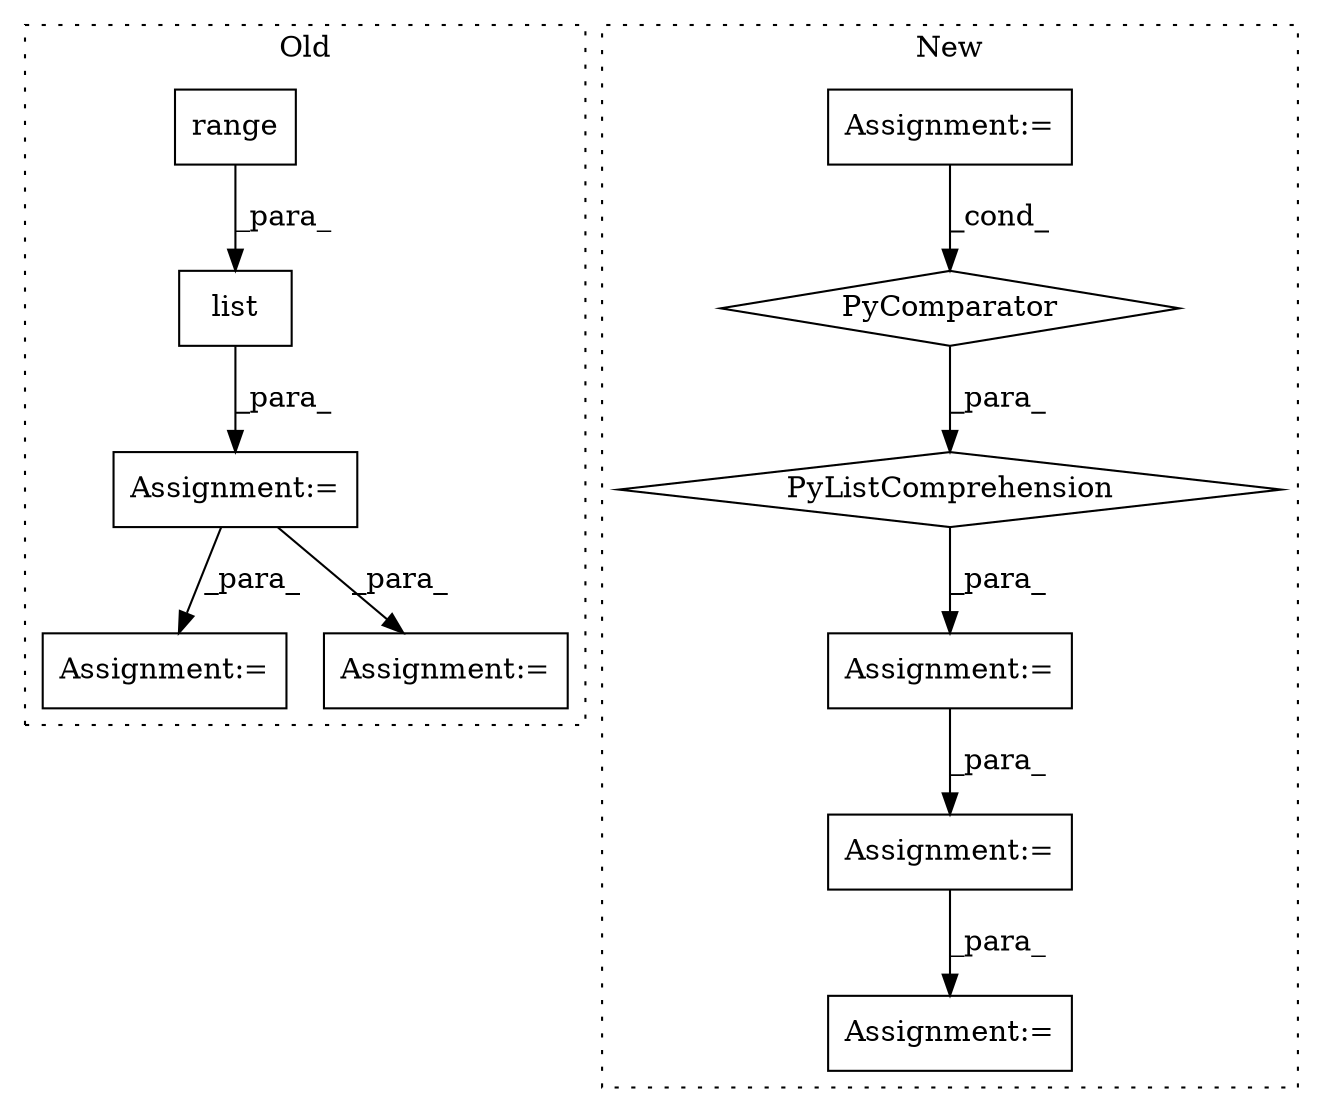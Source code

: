 digraph G {
subgraph cluster0 {
1 [label="list" a="32" s="8304,8332" l="5,1" shape="box"];
6 [label="Assignment:=" a="7" s="8303" l="1" shape="box"];
8 [label="Assignment:=" a="7" s="8510" l="12" shape="box"];
10 [label="Assignment:=" a="7" s="8379" l="12" shape="box"];
11 [label="range" a="32" s="8309,8331" l="6,1" shape="box"];
label = "Old";
style="dotted";
}
subgraph cluster1 {
2 [label="PyComparator" a="113" s="6038" l="30" shape="diamond"];
3 [label="Assignment:=" a="7" s="5771" l="1" shape="box"];
4 [label="PyListComprehension" a="109" s="5934" l="142" shape="diamond"];
5 [label="Assignment:=" a="7" s="6131" l="1" shape="box"];
7 [label="Assignment:=" a="7" s="6270" l="1" shape="box"];
9 [label="Assignment:=" a="7" s="5922" l="12" shape="box"];
label = "New";
style="dotted";
}
1 -> 6 [label="_para_"];
2 -> 4 [label="_para_"];
3 -> 2 [label="_cond_"];
4 -> 9 [label="_para_"];
5 -> 7 [label="_para_"];
6 -> 8 [label="_para_"];
6 -> 10 [label="_para_"];
9 -> 5 [label="_para_"];
11 -> 1 [label="_para_"];
}